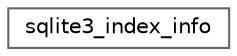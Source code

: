 digraph "Gráfico de Hierarquia de Classes"
{
 // LATEX_PDF_SIZE
  bgcolor="transparent";
  edge [fontname=Helvetica,fontsize=10,labelfontname=Helvetica,labelfontsize=10];
  node [fontname=Helvetica,fontsize=10,shape=box,height=0.2,width=0.4];
  rankdir="LR";
  Node0 [id="Node000000",label="sqlite3_index_info",height=0.2,width=0.4,color="grey40", fillcolor="white", style="filled",URL="$structsqlite3__index__info.html",tooltip=" "];
}
